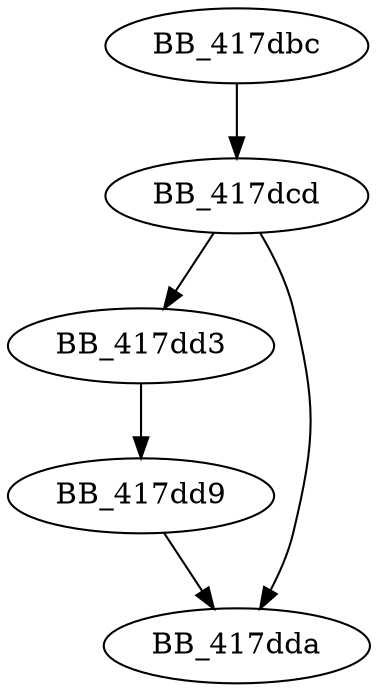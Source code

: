 DiGraph sub_417DBC{
BB_417dbc->BB_417dcd
BB_417dcd->BB_417dd3
BB_417dcd->BB_417dda
BB_417dd3->BB_417dd9
BB_417dd9->BB_417dda
}
